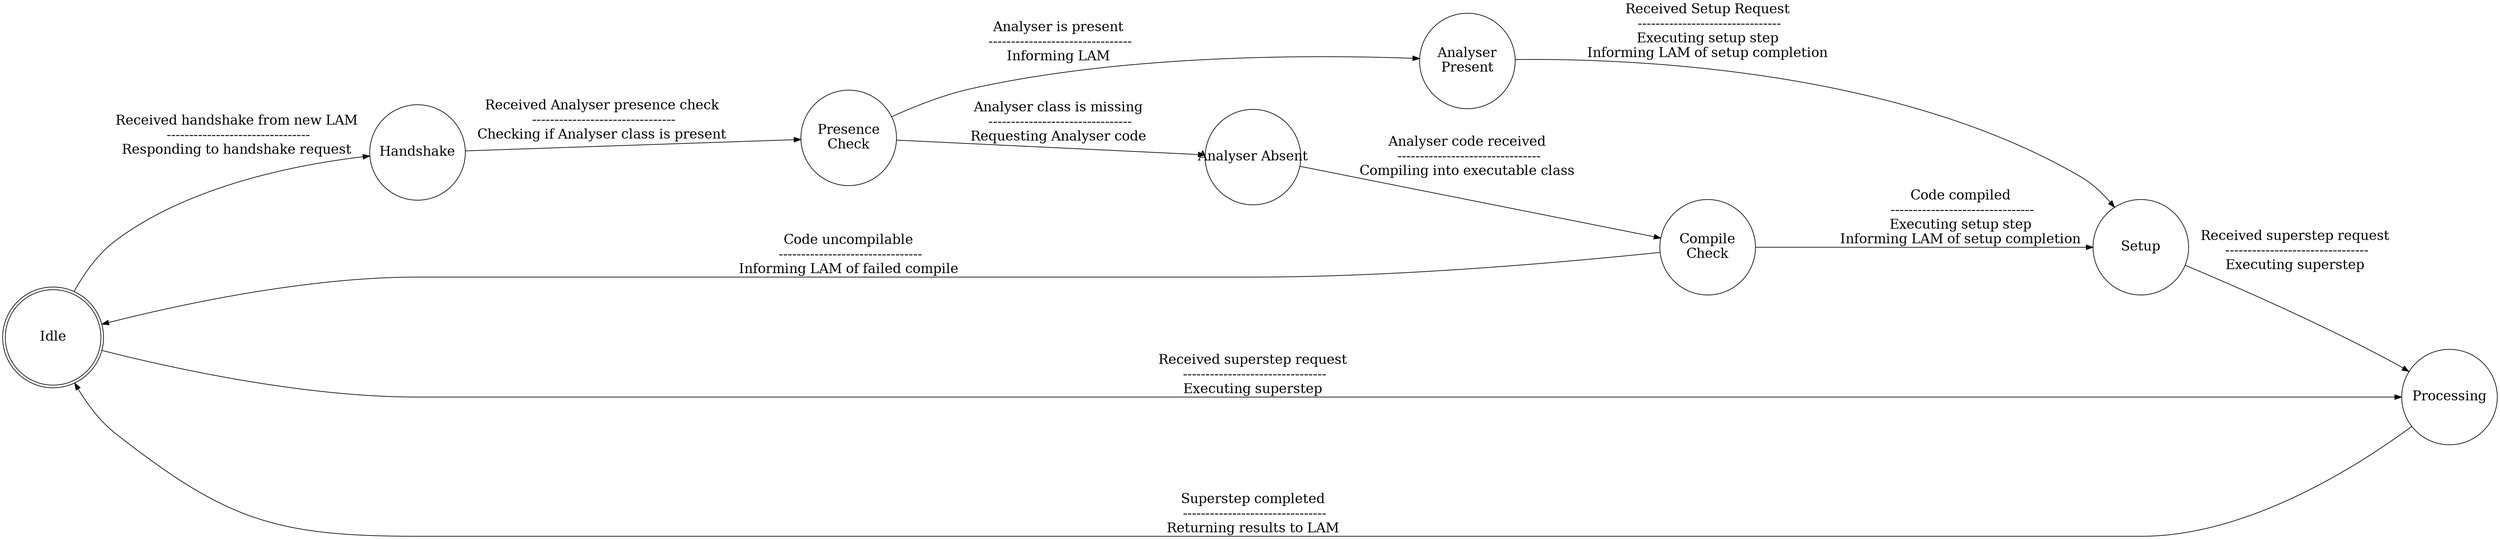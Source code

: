 digraph finite_state_machine {
    rankdir=LR;

    node [shape = doublecircle, fontsize=20, width=2,fixedsize=true] idle;

    node [shape = circle, fontsize=20,width=2,fixedsize=true] handshake; presenceCheck; present; setup; setupNew; compileCheck;idle;processing;

    idle [label="Idle"]
    handshake [label="Handshake"]
    presenceCheck[label="Presence\nCheck"]
    present[label="Analyser\nPresent"]
    setupNew[label="Analyser Absent"]
    compileCheck[label="Compile\nCheck"]
    setup[label="Setup"]
    processing[label="Processing"]


    idle -> handshake [ label = "Received handshake from new LAM\n --------------------------------\nResponding to handshake request",fontsize=20 ];
    handshake -> presenceCheck [ label = "Received Analyser presence check\n --------------------------------\nChecking if Analyser class is present",fontsize=20 ];
    presenceCheck -> present [ label = "Analyser is present\n --------------------------------\nInforming LAM",fontsize=20 ];
    present -> setup[ label = "Received Setup Request\n --------------------------------\nExecuting setup step\nInforming LAM of setup completion",fontsize=20 ]
    presenceCheck -> setupNew [ label = "Analyser class is missing\n --------------------------------\nRequesting Analyser code",fontsize=20 ];
    setupNew -> compileCheck [ label = "Analyser code received\n --------------------------------\nCompiling into executable class",fontsize=20 ];
    compileCheck -> idle [ label = "Code uncompilable\n --------------------------------\nInforming LAM of failed compile",fontsize=20 ];
    compileCheck -> setup [ label = "Code compiled\n --------------------------------\nExecuting setup step\nInforming LAM of setup completion",fontsize=20 ];
    setup -> processing [ label = "Received superstep request\n --------------------------------\nExecuting superstep",fontsize=20 ];
    processing -> idle [ label = "Superstep completed\n --------------------------------\nReturning results to LAM",fontsize=20 ];
    idle -> processing  [ label = "Received superstep request\n --------------------------------\nExecuting superstep",fontsize=20 ];



    nodesep=1
}
